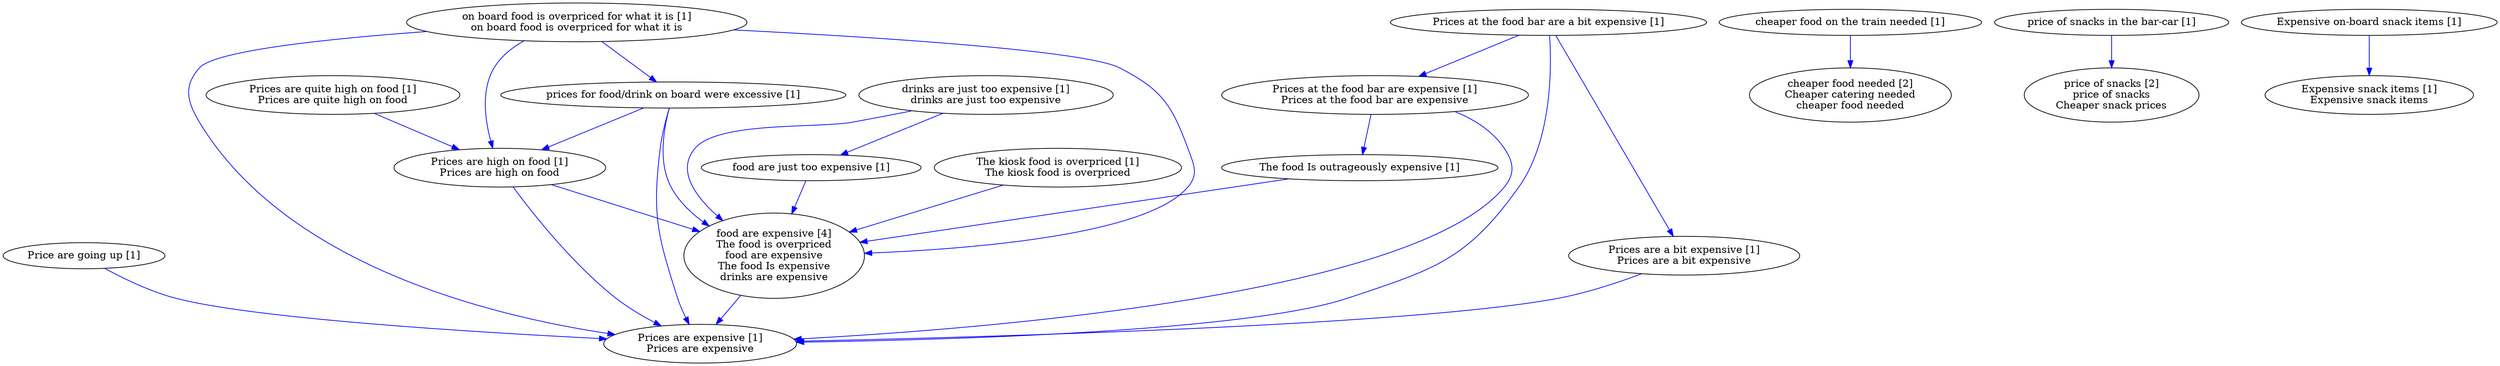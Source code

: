 digraph collapsedGraph {
"food are expensive [4]\nThe food is overpriced\nfood are expensive\nThe food Is expensive\ndrinks are expensive""cheaper food needed [2]\nCheaper catering needed\ncheaper food needed""price of snacks [2]\nprice of snacks\nCheaper snack prices""Expensive on-board snack items [1]""Expensive snack items [1]\nExpensive snack items""Price are going up [1]""Prices are quite high on food [1]\nPrices are quite high on food""Prices are high on food [1]\nPrices are high on food""Prices at the food bar are a bit expensive [1]""Prices at the food bar are expensive [1]\nPrices at the food bar are expensive""Prices are expensive [1]\nPrices are expensive""Prices are a bit expensive [1]\nPrices are a bit expensive""The food Is outrageously expensive [1]""The kiosk food is overpriced [1]\nThe kiosk food is overpriced""cheaper food on the train needed [1]""drinks are just too expensive [1]\ndrinks are just too expensive""food are just too expensive [1]""on board food is overpriced for what it is [1]\non board food is overpriced for what it is""price of snacks in the bar-car [1]""prices for food/drink on board were excessive [1]""Expensive on-board snack items [1]" -> "Expensive snack items [1]\nExpensive snack items" [color=blue]
"Prices are quite high on food [1]\nPrices are quite high on food" -> "Prices are high on food [1]\nPrices are high on food" [color=blue]
"Prices at the food bar are a bit expensive [1]" -> "Prices at the food bar are expensive [1]\nPrices at the food bar are expensive" [color=blue]
"Prices at the food bar are expensive [1]\nPrices at the food bar are expensive" -> "Prices are expensive [1]\nPrices are expensive" [color=blue]
"Prices at the food bar are a bit expensive [1]" -> "Prices are a bit expensive [1]\nPrices are a bit expensive" [color=blue]
"Prices are a bit expensive [1]\nPrices are a bit expensive" -> "Prices are expensive [1]\nPrices are expensive" [color=blue]
"Prices at the food bar are a bit expensive [1]" -> "Prices are expensive [1]\nPrices are expensive" [color=blue]
"Prices are high on food [1]\nPrices are high on food" -> "Prices are expensive [1]\nPrices are expensive" [color=blue]
"Price are going up [1]" -> "Prices are expensive [1]\nPrices are expensive" [color=blue]
"The food Is outrageously expensive [1]" -> "food are expensive [4]\nThe food is overpriced\nfood are expensive\nThe food Is expensive\ndrinks are expensive" [color=blue]
"Prices at the food bar are expensive [1]\nPrices at the food bar are expensive" -> "The food Is outrageously expensive [1]" [color=blue]
"The kiosk food is overpriced [1]\nThe kiosk food is overpriced" -> "food are expensive [4]\nThe food is overpriced\nfood are expensive\nThe food Is expensive\ndrinks are expensive" [color=blue]
"food are expensive [4]\nThe food is overpriced\nfood are expensive\nThe food Is expensive\ndrinks are expensive" -> "Prices are expensive [1]\nPrices are expensive" [color=blue]
"cheaper food on the train needed [1]" -> "cheaper food needed [2]\nCheaper catering needed\ncheaper food needed" [color=blue]
"drinks are just too expensive [1]\ndrinks are just too expensive" -> "food are expensive [4]\nThe food is overpriced\nfood are expensive\nThe food Is expensive\ndrinks are expensive" [color=blue]
"food are just too expensive [1]" -> "food are expensive [4]\nThe food is overpriced\nfood are expensive\nThe food Is expensive\ndrinks are expensive" [color=blue]
"Prices are high on food [1]\nPrices are high on food" -> "food are expensive [4]\nThe food is overpriced\nfood are expensive\nThe food Is expensive\ndrinks are expensive" [color=blue]
"drinks are just too expensive [1]\ndrinks are just too expensive" -> "food are just too expensive [1]" [color=blue]
"on board food is overpriced for what it is [1]\non board food is overpriced for what it is" -> "food are expensive [4]\nThe food is overpriced\nfood are expensive\nThe food Is expensive\ndrinks are expensive" [color=blue]
"on board food is overpriced for what it is [1]\non board food is overpriced for what it is" -> "Prices are expensive [1]\nPrices are expensive" [color=blue]
"on board food is overpriced for what it is [1]\non board food is overpriced for what it is" -> "Prices are high on food [1]\nPrices are high on food" [color=blue]
"price of snacks in the bar-car [1]" -> "price of snacks [2]\nprice of snacks\nCheaper snack prices" [color=blue]
"on board food is overpriced for what it is [1]\non board food is overpriced for what it is" -> "prices for food/drink on board were excessive [1]" [color=blue]
"prices for food/drink on board were excessive [1]" -> "Prices are high on food [1]\nPrices are high on food" [color=blue]
"prices for food/drink on board were excessive [1]" -> "food are expensive [4]\nThe food is overpriced\nfood are expensive\nThe food Is expensive\ndrinks are expensive" [color=blue]
"prices for food/drink on board were excessive [1]" -> "Prices are expensive [1]\nPrices are expensive" [color=blue]
}